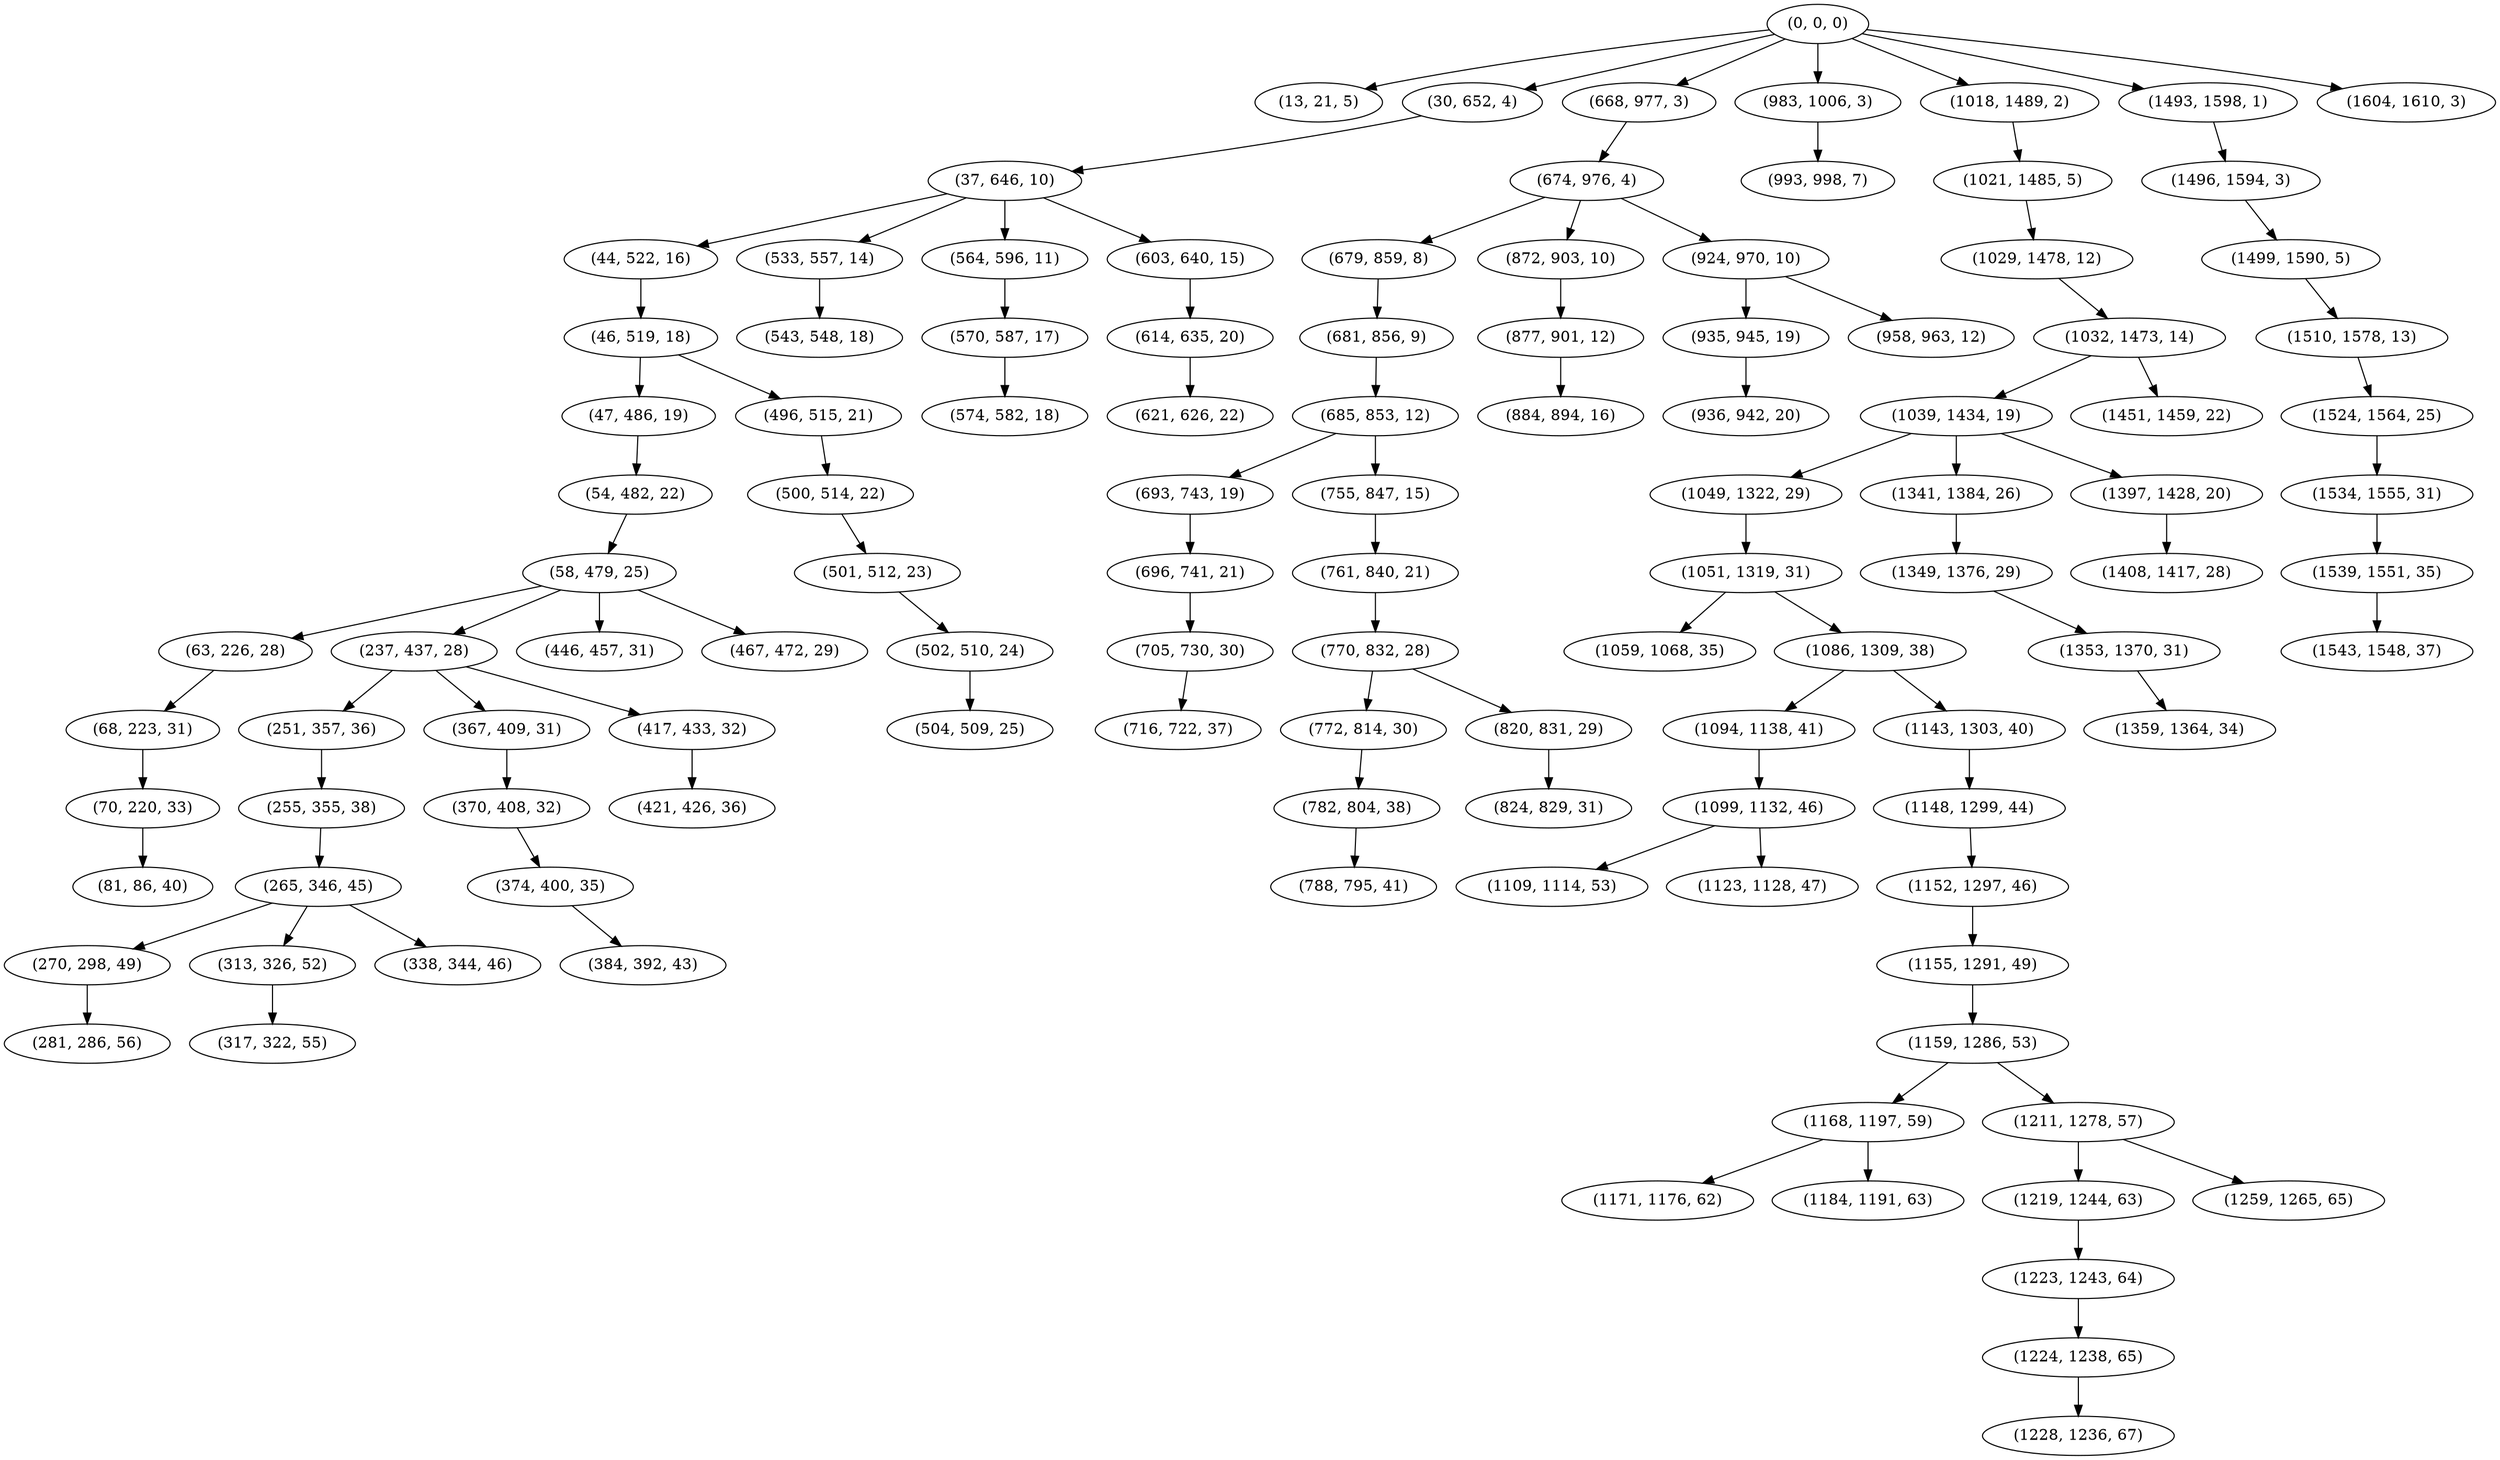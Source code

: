 digraph tree {
    "(0, 0, 0)";
    "(13, 21, 5)";
    "(30, 652, 4)";
    "(37, 646, 10)";
    "(44, 522, 16)";
    "(46, 519, 18)";
    "(47, 486, 19)";
    "(54, 482, 22)";
    "(58, 479, 25)";
    "(63, 226, 28)";
    "(68, 223, 31)";
    "(70, 220, 33)";
    "(81, 86, 40)";
    "(237, 437, 28)";
    "(251, 357, 36)";
    "(255, 355, 38)";
    "(265, 346, 45)";
    "(270, 298, 49)";
    "(281, 286, 56)";
    "(313, 326, 52)";
    "(317, 322, 55)";
    "(338, 344, 46)";
    "(367, 409, 31)";
    "(370, 408, 32)";
    "(374, 400, 35)";
    "(384, 392, 43)";
    "(417, 433, 32)";
    "(421, 426, 36)";
    "(446, 457, 31)";
    "(467, 472, 29)";
    "(496, 515, 21)";
    "(500, 514, 22)";
    "(501, 512, 23)";
    "(502, 510, 24)";
    "(504, 509, 25)";
    "(533, 557, 14)";
    "(543, 548, 18)";
    "(564, 596, 11)";
    "(570, 587, 17)";
    "(574, 582, 18)";
    "(603, 640, 15)";
    "(614, 635, 20)";
    "(621, 626, 22)";
    "(668, 977, 3)";
    "(674, 976, 4)";
    "(679, 859, 8)";
    "(681, 856, 9)";
    "(685, 853, 12)";
    "(693, 743, 19)";
    "(696, 741, 21)";
    "(705, 730, 30)";
    "(716, 722, 37)";
    "(755, 847, 15)";
    "(761, 840, 21)";
    "(770, 832, 28)";
    "(772, 814, 30)";
    "(782, 804, 38)";
    "(788, 795, 41)";
    "(820, 831, 29)";
    "(824, 829, 31)";
    "(872, 903, 10)";
    "(877, 901, 12)";
    "(884, 894, 16)";
    "(924, 970, 10)";
    "(935, 945, 19)";
    "(936, 942, 20)";
    "(958, 963, 12)";
    "(983, 1006, 3)";
    "(993, 998, 7)";
    "(1018, 1489, 2)";
    "(1021, 1485, 5)";
    "(1029, 1478, 12)";
    "(1032, 1473, 14)";
    "(1039, 1434, 19)";
    "(1049, 1322, 29)";
    "(1051, 1319, 31)";
    "(1059, 1068, 35)";
    "(1086, 1309, 38)";
    "(1094, 1138, 41)";
    "(1099, 1132, 46)";
    "(1109, 1114, 53)";
    "(1123, 1128, 47)";
    "(1143, 1303, 40)";
    "(1148, 1299, 44)";
    "(1152, 1297, 46)";
    "(1155, 1291, 49)";
    "(1159, 1286, 53)";
    "(1168, 1197, 59)";
    "(1171, 1176, 62)";
    "(1184, 1191, 63)";
    "(1211, 1278, 57)";
    "(1219, 1244, 63)";
    "(1223, 1243, 64)";
    "(1224, 1238, 65)";
    "(1228, 1236, 67)";
    "(1259, 1265, 65)";
    "(1341, 1384, 26)";
    "(1349, 1376, 29)";
    "(1353, 1370, 31)";
    "(1359, 1364, 34)";
    "(1397, 1428, 20)";
    "(1408, 1417, 28)";
    "(1451, 1459, 22)";
    "(1493, 1598, 1)";
    "(1496, 1594, 3)";
    "(1499, 1590, 5)";
    "(1510, 1578, 13)";
    "(1524, 1564, 25)";
    "(1534, 1555, 31)";
    "(1539, 1551, 35)";
    "(1543, 1548, 37)";
    "(1604, 1610, 3)";
    "(0, 0, 0)" -> "(13, 21, 5)";
    "(0, 0, 0)" -> "(30, 652, 4)";
    "(0, 0, 0)" -> "(668, 977, 3)";
    "(0, 0, 0)" -> "(983, 1006, 3)";
    "(0, 0, 0)" -> "(1018, 1489, 2)";
    "(0, 0, 0)" -> "(1493, 1598, 1)";
    "(0, 0, 0)" -> "(1604, 1610, 3)";
    "(30, 652, 4)" -> "(37, 646, 10)";
    "(37, 646, 10)" -> "(44, 522, 16)";
    "(37, 646, 10)" -> "(533, 557, 14)";
    "(37, 646, 10)" -> "(564, 596, 11)";
    "(37, 646, 10)" -> "(603, 640, 15)";
    "(44, 522, 16)" -> "(46, 519, 18)";
    "(46, 519, 18)" -> "(47, 486, 19)";
    "(46, 519, 18)" -> "(496, 515, 21)";
    "(47, 486, 19)" -> "(54, 482, 22)";
    "(54, 482, 22)" -> "(58, 479, 25)";
    "(58, 479, 25)" -> "(63, 226, 28)";
    "(58, 479, 25)" -> "(237, 437, 28)";
    "(58, 479, 25)" -> "(446, 457, 31)";
    "(58, 479, 25)" -> "(467, 472, 29)";
    "(63, 226, 28)" -> "(68, 223, 31)";
    "(68, 223, 31)" -> "(70, 220, 33)";
    "(70, 220, 33)" -> "(81, 86, 40)";
    "(237, 437, 28)" -> "(251, 357, 36)";
    "(237, 437, 28)" -> "(367, 409, 31)";
    "(237, 437, 28)" -> "(417, 433, 32)";
    "(251, 357, 36)" -> "(255, 355, 38)";
    "(255, 355, 38)" -> "(265, 346, 45)";
    "(265, 346, 45)" -> "(270, 298, 49)";
    "(265, 346, 45)" -> "(313, 326, 52)";
    "(265, 346, 45)" -> "(338, 344, 46)";
    "(270, 298, 49)" -> "(281, 286, 56)";
    "(313, 326, 52)" -> "(317, 322, 55)";
    "(367, 409, 31)" -> "(370, 408, 32)";
    "(370, 408, 32)" -> "(374, 400, 35)";
    "(374, 400, 35)" -> "(384, 392, 43)";
    "(417, 433, 32)" -> "(421, 426, 36)";
    "(496, 515, 21)" -> "(500, 514, 22)";
    "(500, 514, 22)" -> "(501, 512, 23)";
    "(501, 512, 23)" -> "(502, 510, 24)";
    "(502, 510, 24)" -> "(504, 509, 25)";
    "(533, 557, 14)" -> "(543, 548, 18)";
    "(564, 596, 11)" -> "(570, 587, 17)";
    "(570, 587, 17)" -> "(574, 582, 18)";
    "(603, 640, 15)" -> "(614, 635, 20)";
    "(614, 635, 20)" -> "(621, 626, 22)";
    "(668, 977, 3)" -> "(674, 976, 4)";
    "(674, 976, 4)" -> "(679, 859, 8)";
    "(674, 976, 4)" -> "(872, 903, 10)";
    "(674, 976, 4)" -> "(924, 970, 10)";
    "(679, 859, 8)" -> "(681, 856, 9)";
    "(681, 856, 9)" -> "(685, 853, 12)";
    "(685, 853, 12)" -> "(693, 743, 19)";
    "(685, 853, 12)" -> "(755, 847, 15)";
    "(693, 743, 19)" -> "(696, 741, 21)";
    "(696, 741, 21)" -> "(705, 730, 30)";
    "(705, 730, 30)" -> "(716, 722, 37)";
    "(755, 847, 15)" -> "(761, 840, 21)";
    "(761, 840, 21)" -> "(770, 832, 28)";
    "(770, 832, 28)" -> "(772, 814, 30)";
    "(770, 832, 28)" -> "(820, 831, 29)";
    "(772, 814, 30)" -> "(782, 804, 38)";
    "(782, 804, 38)" -> "(788, 795, 41)";
    "(820, 831, 29)" -> "(824, 829, 31)";
    "(872, 903, 10)" -> "(877, 901, 12)";
    "(877, 901, 12)" -> "(884, 894, 16)";
    "(924, 970, 10)" -> "(935, 945, 19)";
    "(924, 970, 10)" -> "(958, 963, 12)";
    "(935, 945, 19)" -> "(936, 942, 20)";
    "(983, 1006, 3)" -> "(993, 998, 7)";
    "(1018, 1489, 2)" -> "(1021, 1485, 5)";
    "(1021, 1485, 5)" -> "(1029, 1478, 12)";
    "(1029, 1478, 12)" -> "(1032, 1473, 14)";
    "(1032, 1473, 14)" -> "(1039, 1434, 19)";
    "(1032, 1473, 14)" -> "(1451, 1459, 22)";
    "(1039, 1434, 19)" -> "(1049, 1322, 29)";
    "(1039, 1434, 19)" -> "(1341, 1384, 26)";
    "(1039, 1434, 19)" -> "(1397, 1428, 20)";
    "(1049, 1322, 29)" -> "(1051, 1319, 31)";
    "(1051, 1319, 31)" -> "(1059, 1068, 35)";
    "(1051, 1319, 31)" -> "(1086, 1309, 38)";
    "(1086, 1309, 38)" -> "(1094, 1138, 41)";
    "(1086, 1309, 38)" -> "(1143, 1303, 40)";
    "(1094, 1138, 41)" -> "(1099, 1132, 46)";
    "(1099, 1132, 46)" -> "(1109, 1114, 53)";
    "(1099, 1132, 46)" -> "(1123, 1128, 47)";
    "(1143, 1303, 40)" -> "(1148, 1299, 44)";
    "(1148, 1299, 44)" -> "(1152, 1297, 46)";
    "(1152, 1297, 46)" -> "(1155, 1291, 49)";
    "(1155, 1291, 49)" -> "(1159, 1286, 53)";
    "(1159, 1286, 53)" -> "(1168, 1197, 59)";
    "(1159, 1286, 53)" -> "(1211, 1278, 57)";
    "(1168, 1197, 59)" -> "(1171, 1176, 62)";
    "(1168, 1197, 59)" -> "(1184, 1191, 63)";
    "(1211, 1278, 57)" -> "(1219, 1244, 63)";
    "(1211, 1278, 57)" -> "(1259, 1265, 65)";
    "(1219, 1244, 63)" -> "(1223, 1243, 64)";
    "(1223, 1243, 64)" -> "(1224, 1238, 65)";
    "(1224, 1238, 65)" -> "(1228, 1236, 67)";
    "(1341, 1384, 26)" -> "(1349, 1376, 29)";
    "(1349, 1376, 29)" -> "(1353, 1370, 31)";
    "(1353, 1370, 31)" -> "(1359, 1364, 34)";
    "(1397, 1428, 20)" -> "(1408, 1417, 28)";
    "(1493, 1598, 1)" -> "(1496, 1594, 3)";
    "(1496, 1594, 3)" -> "(1499, 1590, 5)";
    "(1499, 1590, 5)" -> "(1510, 1578, 13)";
    "(1510, 1578, 13)" -> "(1524, 1564, 25)";
    "(1524, 1564, 25)" -> "(1534, 1555, 31)";
    "(1534, 1555, 31)" -> "(1539, 1551, 35)";
    "(1539, 1551, 35)" -> "(1543, 1548, 37)";
}
